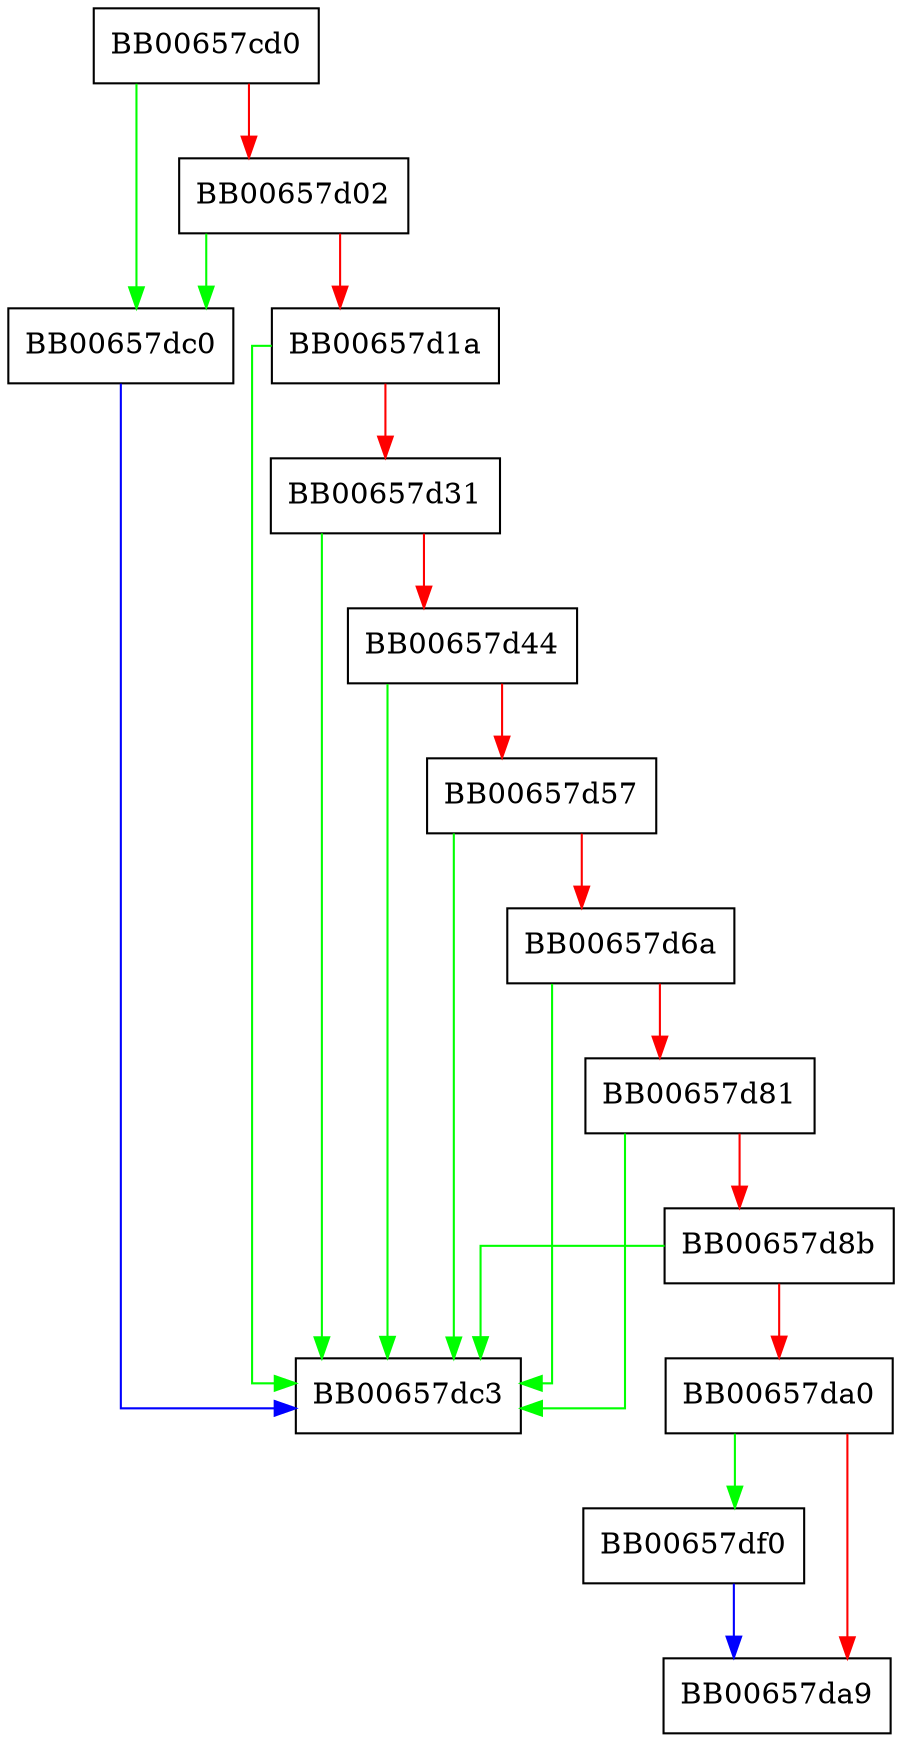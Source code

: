 digraph UI_UTIL_wrap_read_pem_callback {
  node [shape="box"];
  graph [splines=ortho];
  BB00657cd0 -> BB00657dc0 [color="green"];
  BB00657cd0 -> BB00657d02 [color="red"];
  BB00657d02 -> BB00657dc0 [color="green"];
  BB00657d02 -> BB00657d1a [color="red"];
  BB00657d1a -> BB00657dc3 [color="green"];
  BB00657d1a -> BB00657d31 [color="red"];
  BB00657d31 -> BB00657dc3 [color="green"];
  BB00657d31 -> BB00657d44 [color="red"];
  BB00657d44 -> BB00657dc3 [color="green"];
  BB00657d44 -> BB00657d57 [color="red"];
  BB00657d57 -> BB00657dc3 [color="green"];
  BB00657d57 -> BB00657d6a [color="red"];
  BB00657d6a -> BB00657dc3 [color="green"];
  BB00657d6a -> BB00657d81 [color="red"];
  BB00657d81 -> BB00657dc3 [color="green"];
  BB00657d81 -> BB00657d8b [color="red"];
  BB00657d8b -> BB00657dc3 [color="green"];
  BB00657d8b -> BB00657da0 [color="red"];
  BB00657da0 -> BB00657df0 [color="green"];
  BB00657da0 -> BB00657da9 [color="red"];
  BB00657dc0 -> BB00657dc3 [color="blue"];
  BB00657df0 -> BB00657da9 [color="blue"];
}